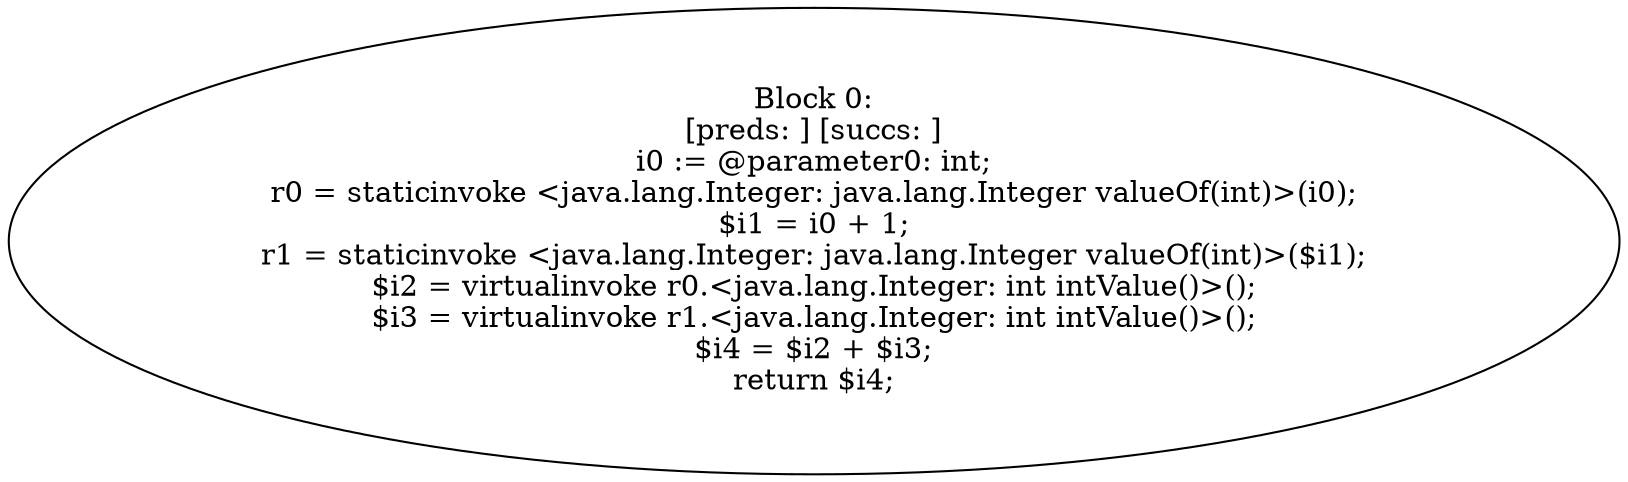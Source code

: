 digraph "unitGraph" {
    "Block 0:
[preds: ] [succs: ]
i0 := @parameter0: int;
r0 = staticinvoke <java.lang.Integer: java.lang.Integer valueOf(int)>(i0);
$i1 = i0 + 1;
r1 = staticinvoke <java.lang.Integer: java.lang.Integer valueOf(int)>($i1);
$i2 = virtualinvoke r0.<java.lang.Integer: int intValue()>();
$i3 = virtualinvoke r1.<java.lang.Integer: int intValue()>();
$i4 = $i2 + $i3;
return $i4;
"
}

